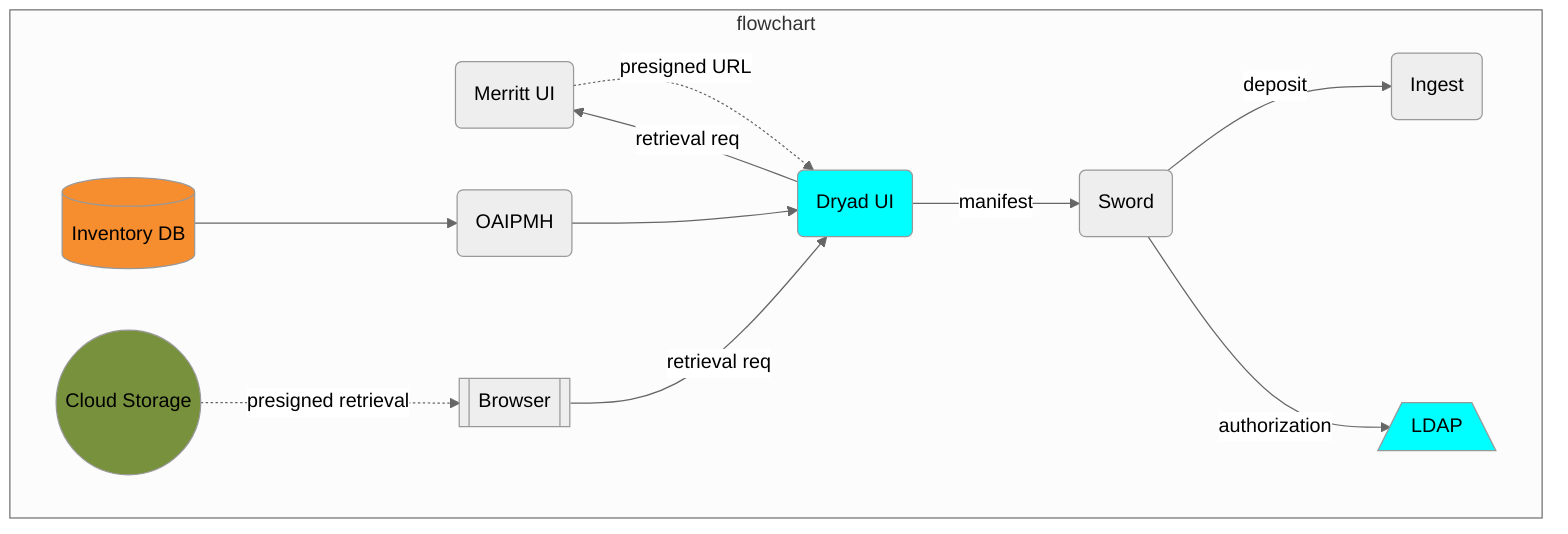 %%{init: {'theme': 'neutral'}}%%
graph TD
  UI(Merritt UI)
  DRYAD(Dryad UI)
  RDS[(Inventory DB)]
  CLOUD(("Cloud Storage"))
  LDAP[/LDAP\]
  SWORD(Sword)
  BROWSER[[Browser]]
  ING(Ingest)

  subgraph flowchart
    BROWSER --> |retrieval req| DRYAD
    DRYAD --> |retrieval req| UI
    UI -.-> |presigned URL| DRYAD
    DRYAD --> |manifest| SWORD
    SWORD --> |deposit| ING
    SWORD --> |authorization| LDAP
    RDS --> OAI
    OAI(OAIPMH)
    OAI --> DRYAD
    CLOUD -.-> |presigned retrieval| BROWSER
  end
  style CLOUD fill:#77913C
  style RDS fill:#F68D2F
  style LDAP fill:cyan
  style DRYAD fill:cyan